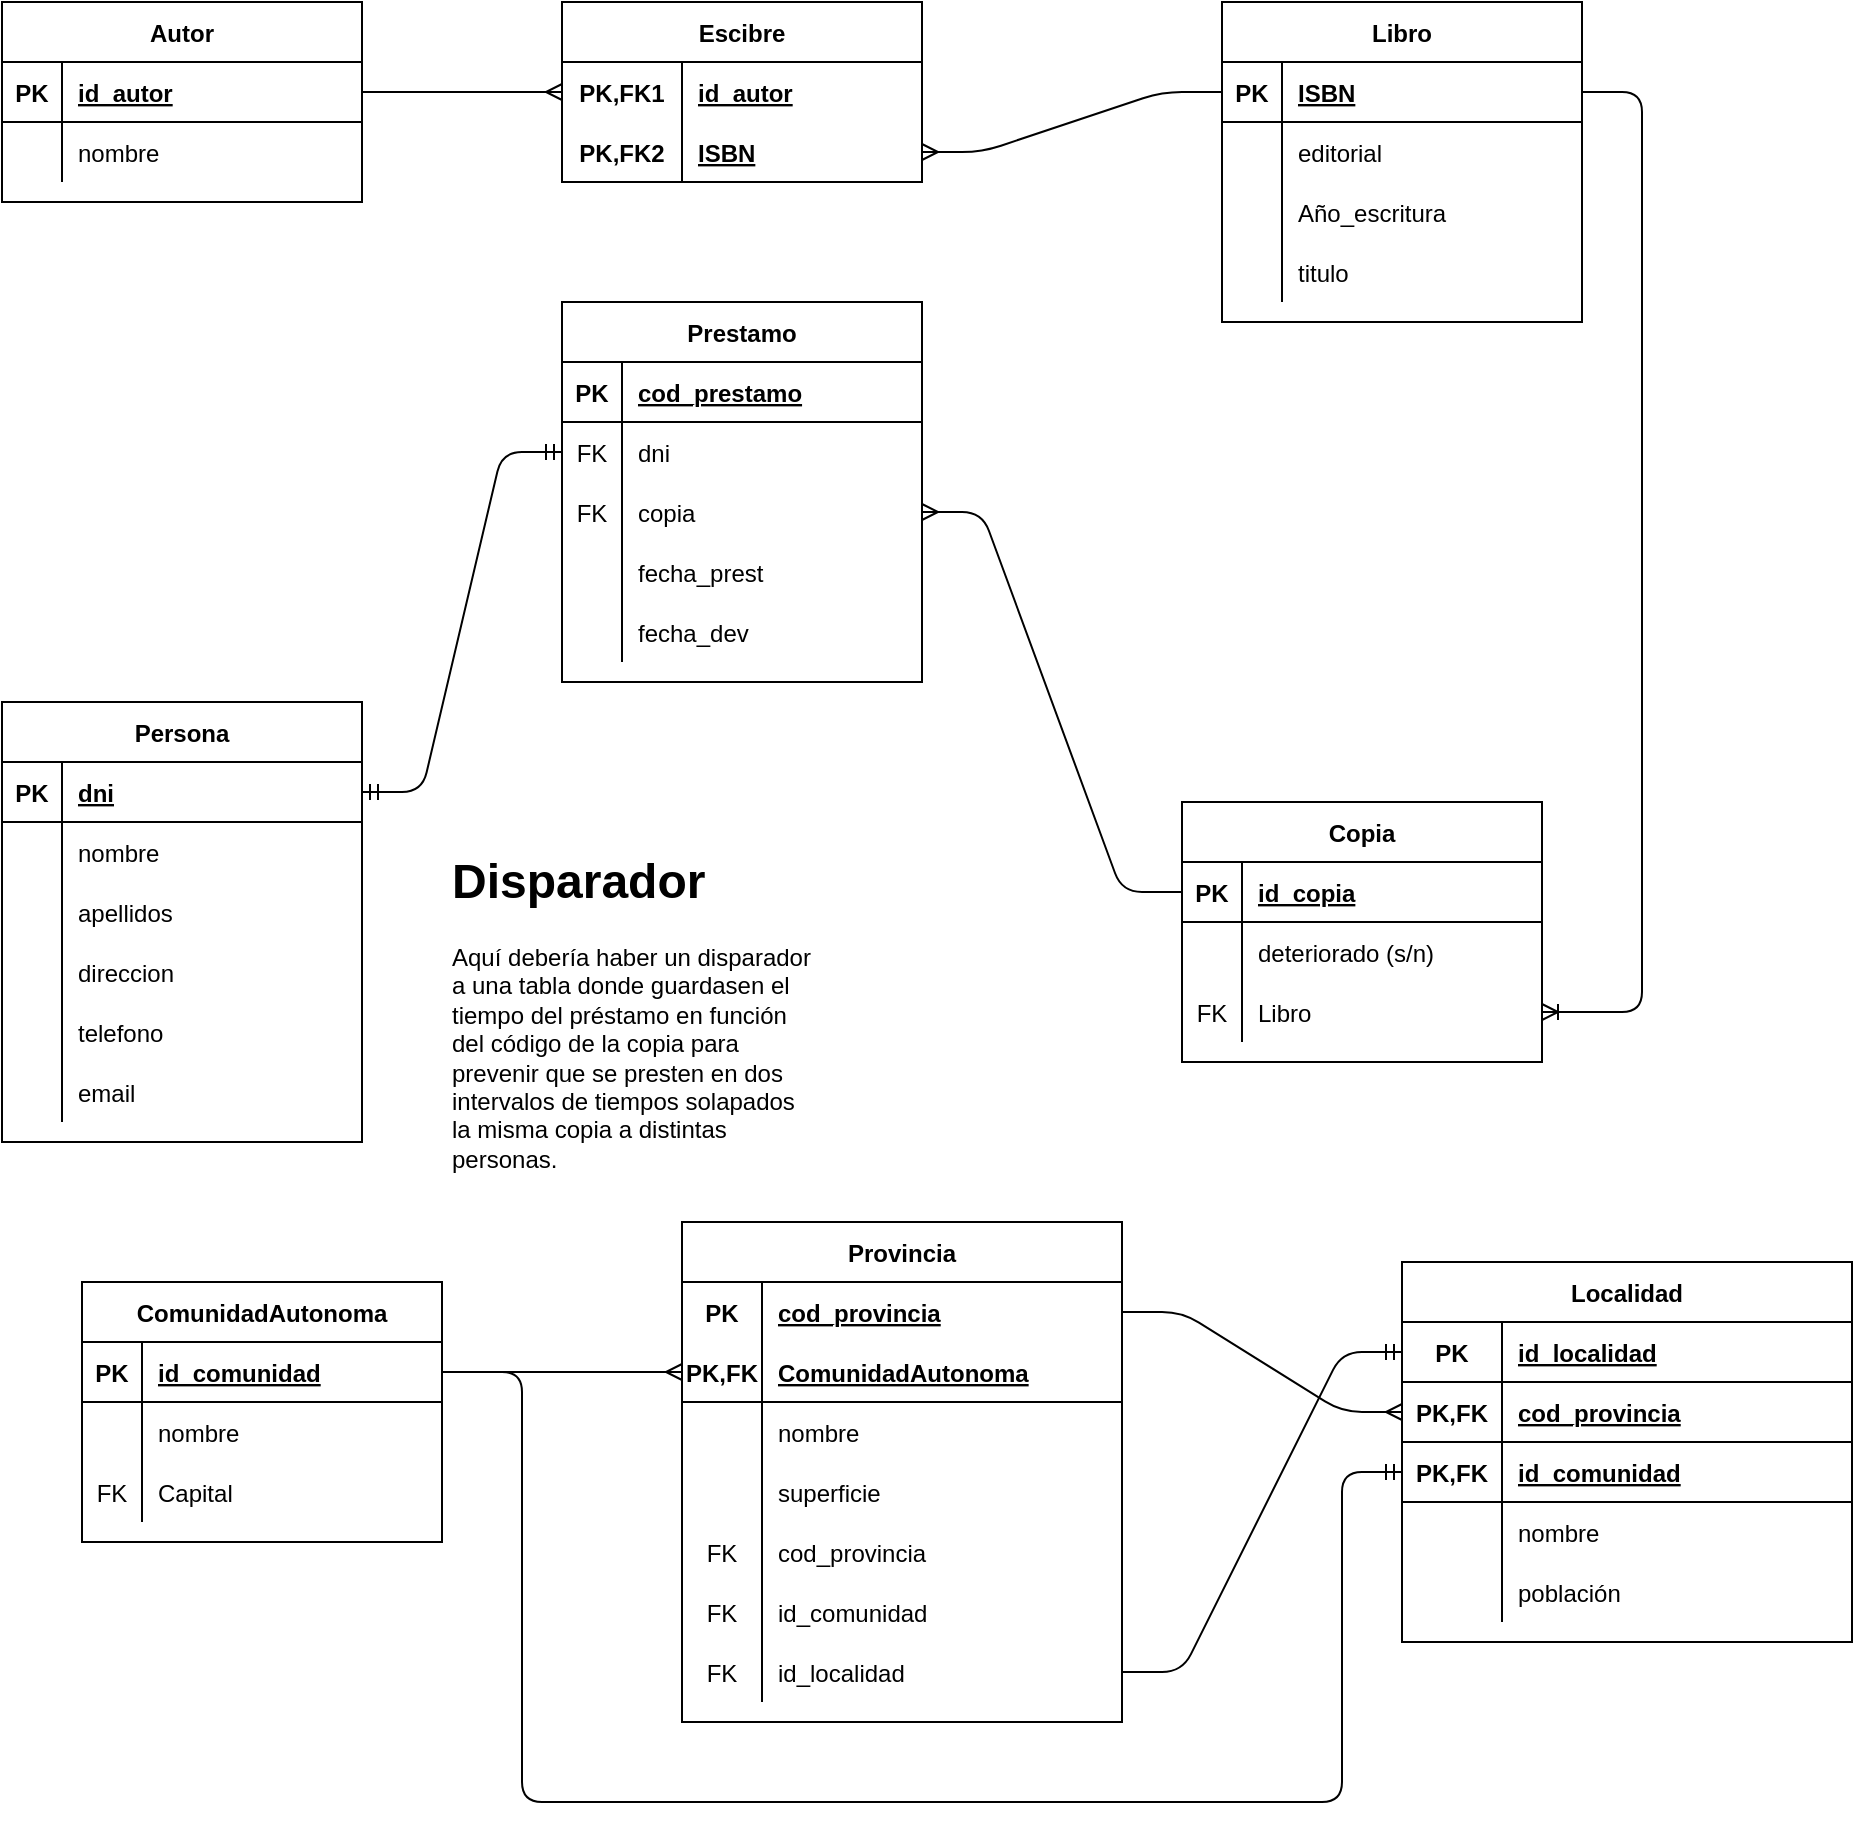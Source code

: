 <mxfile version="13.9.9" type="device"><diagram id="R2lEEEUBdFMjLlhIrx00" name="Page-1"><mxGraphModel dx="852" dy="494" grid="1" gridSize="10" guides="1" tooltips="1" connect="1" arrows="1" fold="1" page="1" pageScale="1" pageWidth="850" pageHeight="1100" math="0" shadow="0" extFonts="Permanent Marker^https://fonts.googleapis.com/css?family=Permanent+Marker"><root><mxCell id="0"/><mxCell id="1" parent="0"/><mxCell id="vWQfd-b1Til09E9sAob6-1" value="Autor" style="shape=table;startSize=30;container=1;collapsible=1;childLayout=tableLayout;fixedRows=1;rowLines=0;fontStyle=1;align=center;resizeLast=1;" parent="1" vertex="1"><mxGeometry x="40" y="50" width="180" height="100" as="geometry"/></mxCell><mxCell id="vWQfd-b1Til09E9sAob6-2" value="" style="shape=partialRectangle;collapsible=0;dropTarget=0;pointerEvents=0;fillColor=none;top=0;left=0;bottom=1;right=0;points=[[0,0.5],[1,0.5]];portConstraint=eastwest;" parent="vWQfd-b1Til09E9sAob6-1" vertex="1"><mxGeometry y="30" width="180" height="30" as="geometry"/></mxCell><mxCell id="vWQfd-b1Til09E9sAob6-3" value="PK" style="shape=partialRectangle;connectable=0;fillColor=none;top=0;left=0;bottom=0;right=0;fontStyle=1;overflow=hidden;" parent="vWQfd-b1Til09E9sAob6-2" vertex="1"><mxGeometry width="30" height="30" as="geometry"/></mxCell><mxCell id="vWQfd-b1Til09E9sAob6-4" value="id_autor" style="shape=partialRectangle;connectable=0;fillColor=none;top=0;left=0;bottom=0;right=0;align=left;spacingLeft=6;fontStyle=5;overflow=hidden;" parent="vWQfd-b1Til09E9sAob6-2" vertex="1"><mxGeometry x="30" width="150" height="30" as="geometry"/></mxCell><mxCell id="vWQfd-b1Til09E9sAob6-5" value="" style="shape=partialRectangle;collapsible=0;dropTarget=0;pointerEvents=0;fillColor=none;top=0;left=0;bottom=0;right=0;points=[[0,0.5],[1,0.5]];portConstraint=eastwest;" parent="vWQfd-b1Til09E9sAob6-1" vertex="1"><mxGeometry y="60" width="180" height="30" as="geometry"/></mxCell><mxCell id="vWQfd-b1Til09E9sAob6-6" value="" style="shape=partialRectangle;connectable=0;fillColor=none;top=0;left=0;bottom=0;right=0;editable=1;overflow=hidden;" parent="vWQfd-b1Til09E9sAob6-5" vertex="1"><mxGeometry width="30" height="30" as="geometry"/></mxCell><mxCell id="vWQfd-b1Til09E9sAob6-7" value="nombre" style="shape=partialRectangle;connectable=0;fillColor=none;top=0;left=0;bottom=0;right=0;align=left;spacingLeft=6;overflow=hidden;" parent="vWQfd-b1Til09E9sAob6-5" vertex="1"><mxGeometry x="30" width="150" height="30" as="geometry"/></mxCell><mxCell id="vWQfd-b1Til09E9sAob6-14" value="Escibre" style="shape=table;startSize=30;container=1;collapsible=1;childLayout=tableLayout;fixedRows=1;rowLines=0;fontStyle=1;align=center;resizeLast=1;" parent="1" vertex="1"><mxGeometry x="320" y="50" width="180" height="90" as="geometry"/></mxCell><mxCell id="vWQfd-b1Til09E9sAob6-15" value="" style="shape=partialRectangle;collapsible=0;dropTarget=0;pointerEvents=0;fillColor=none;top=0;left=0;bottom=0;right=0;points=[[0,0.5],[1,0.5]];portConstraint=eastwest;" parent="vWQfd-b1Til09E9sAob6-14" vertex="1"><mxGeometry y="30" width="180" height="30" as="geometry"/></mxCell><mxCell id="vWQfd-b1Til09E9sAob6-16" value="PK,FK1" style="shape=partialRectangle;connectable=0;fillColor=none;top=0;left=0;bottom=0;right=0;fontStyle=1;overflow=hidden;" parent="vWQfd-b1Til09E9sAob6-15" vertex="1"><mxGeometry width="60" height="30" as="geometry"/></mxCell><mxCell id="vWQfd-b1Til09E9sAob6-17" value="id_autor" style="shape=partialRectangle;connectable=0;fillColor=none;top=0;left=0;bottom=0;right=0;align=left;spacingLeft=6;fontStyle=5;overflow=hidden;" parent="vWQfd-b1Til09E9sAob6-15" vertex="1"><mxGeometry x="60" width="120" height="30" as="geometry"/></mxCell><mxCell id="vWQfd-b1Til09E9sAob6-18" value="" style="shape=partialRectangle;collapsible=0;dropTarget=0;pointerEvents=0;fillColor=none;top=0;left=0;bottom=1;right=0;points=[[0,0.5],[1,0.5]];portConstraint=eastwest;" parent="vWQfd-b1Til09E9sAob6-14" vertex="1"><mxGeometry y="60" width="180" height="30" as="geometry"/></mxCell><mxCell id="vWQfd-b1Til09E9sAob6-19" value="PK,FK2" style="shape=partialRectangle;connectable=0;fillColor=none;top=0;left=0;bottom=0;right=0;fontStyle=1;overflow=hidden;" parent="vWQfd-b1Til09E9sAob6-18" vertex="1"><mxGeometry width="60" height="30" as="geometry"/></mxCell><mxCell id="vWQfd-b1Til09E9sAob6-20" value="ISBN" style="shape=partialRectangle;connectable=0;fillColor=none;top=0;left=0;bottom=0;right=0;align=left;spacingLeft=6;fontStyle=5;overflow=hidden;" parent="vWQfd-b1Til09E9sAob6-18" vertex="1"><mxGeometry x="60" width="120" height="30" as="geometry"/></mxCell><mxCell id="vWQfd-b1Til09E9sAob6-27" value="Libro" style="shape=table;startSize=30;container=1;collapsible=1;childLayout=tableLayout;fixedRows=1;rowLines=0;fontStyle=1;align=center;resizeLast=1;" parent="1" vertex="1"><mxGeometry x="650" y="50" width="180" height="160" as="geometry"/></mxCell><mxCell id="vWQfd-b1Til09E9sAob6-28" value="" style="shape=partialRectangle;collapsible=0;dropTarget=0;pointerEvents=0;fillColor=none;top=0;left=0;bottom=1;right=0;points=[[0,0.5],[1,0.5]];portConstraint=eastwest;" parent="vWQfd-b1Til09E9sAob6-27" vertex="1"><mxGeometry y="30" width="180" height="30" as="geometry"/></mxCell><mxCell id="vWQfd-b1Til09E9sAob6-29" value="PK" style="shape=partialRectangle;connectable=0;fillColor=none;top=0;left=0;bottom=0;right=0;fontStyle=1;overflow=hidden;" parent="vWQfd-b1Til09E9sAob6-28" vertex="1"><mxGeometry width="30" height="30" as="geometry"/></mxCell><mxCell id="vWQfd-b1Til09E9sAob6-30" value="ISBN" style="shape=partialRectangle;connectable=0;fillColor=none;top=0;left=0;bottom=0;right=0;align=left;spacingLeft=6;fontStyle=5;overflow=hidden;" parent="vWQfd-b1Til09E9sAob6-28" vertex="1"><mxGeometry x="30" width="150" height="30" as="geometry"/></mxCell><mxCell id="vWQfd-b1Til09E9sAob6-31" value="" style="shape=partialRectangle;collapsible=0;dropTarget=0;pointerEvents=0;fillColor=none;top=0;left=0;bottom=0;right=0;points=[[0,0.5],[1,0.5]];portConstraint=eastwest;" parent="vWQfd-b1Til09E9sAob6-27" vertex="1"><mxGeometry y="60" width="180" height="30" as="geometry"/></mxCell><mxCell id="vWQfd-b1Til09E9sAob6-32" value="" style="shape=partialRectangle;connectable=0;fillColor=none;top=0;left=0;bottom=0;right=0;editable=1;overflow=hidden;" parent="vWQfd-b1Til09E9sAob6-31" vertex="1"><mxGeometry width="30" height="30" as="geometry"/></mxCell><mxCell id="vWQfd-b1Til09E9sAob6-33" value="editorial" style="shape=partialRectangle;connectable=0;fillColor=none;top=0;left=0;bottom=0;right=0;align=left;spacingLeft=6;overflow=hidden;" parent="vWQfd-b1Til09E9sAob6-31" vertex="1"><mxGeometry x="30" width="150" height="30" as="geometry"/></mxCell><mxCell id="vWQfd-b1Til09E9sAob6-34" value="" style="shape=partialRectangle;collapsible=0;dropTarget=0;pointerEvents=0;fillColor=none;top=0;left=0;bottom=0;right=0;points=[[0,0.5],[1,0.5]];portConstraint=eastwest;" parent="vWQfd-b1Til09E9sAob6-27" vertex="1"><mxGeometry y="90" width="180" height="30" as="geometry"/></mxCell><mxCell id="vWQfd-b1Til09E9sAob6-35" value="" style="shape=partialRectangle;connectable=0;fillColor=none;top=0;left=0;bottom=0;right=0;editable=1;overflow=hidden;" parent="vWQfd-b1Til09E9sAob6-34" vertex="1"><mxGeometry width="30" height="30" as="geometry"/></mxCell><mxCell id="vWQfd-b1Til09E9sAob6-36" value="Año_escritura" style="shape=partialRectangle;connectable=0;fillColor=none;top=0;left=0;bottom=0;right=0;align=left;spacingLeft=6;overflow=hidden;" parent="vWQfd-b1Til09E9sAob6-34" vertex="1"><mxGeometry x="30" width="150" height="30" as="geometry"/></mxCell><mxCell id="vWQfd-b1Til09E9sAob6-37" value="" style="shape=partialRectangle;collapsible=0;dropTarget=0;pointerEvents=0;fillColor=none;top=0;left=0;bottom=0;right=0;points=[[0,0.5],[1,0.5]];portConstraint=eastwest;" parent="vWQfd-b1Til09E9sAob6-27" vertex="1"><mxGeometry y="120" width="180" height="30" as="geometry"/></mxCell><mxCell id="vWQfd-b1Til09E9sAob6-38" value="" style="shape=partialRectangle;connectable=0;fillColor=none;top=0;left=0;bottom=0;right=0;editable=1;overflow=hidden;" parent="vWQfd-b1Til09E9sAob6-37" vertex="1"><mxGeometry width="30" height="30" as="geometry"/></mxCell><mxCell id="vWQfd-b1Til09E9sAob6-39" value="titulo" style="shape=partialRectangle;connectable=0;fillColor=none;top=0;left=0;bottom=0;right=0;align=left;spacingLeft=6;overflow=hidden;" parent="vWQfd-b1Til09E9sAob6-37" vertex="1"><mxGeometry x="30" width="150" height="30" as="geometry"/></mxCell><mxCell id="vWQfd-b1Til09E9sAob6-40" value="Copia" style="shape=table;startSize=30;container=1;collapsible=1;childLayout=tableLayout;fixedRows=1;rowLines=0;fontStyle=1;align=center;resizeLast=1;" parent="1" vertex="1"><mxGeometry x="630" y="450" width="180" height="130" as="geometry"/></mxCell><mxCell id="vWQfd-b1Til09E9sAob6-41" value="" style="shape=partialRectangle;collapsible=0;dropTarget=0;pointerEvents=0;fillColor=none;top=0;left=0;bottom=1;right=0;points=[[0,0.5],[1,0.5]];portConstraint=eastwest;" parent="vWQfd-b1Til09E9sAob6-40" vertex="1"><mxGeometry y="30" width="180" height="30" as="geometry"/></mxCell><mxCell id="vWQfd-b1Til09E9sAob6-42" value="PK" style="shape=partialRectangle;connectable=0;fillColor=none;top=0;left=0;bottom=0;right=0;fontStyle=1;overflow=hidden;" parent="vWQfd-b1Til09E9sAob6-41" vertex="1"><mxGeometry width="30" height="30" as="geometry"/></mxCell><mxCell id="vWQfd-b1Til09E9sAob6-43" value="id_copia" style="shape=partialRectangle;connectable=0;fillColor=none;top=0;left=0;bottom=0;right=0;align=left;spacingLeft=6;fontStyle=5;overflow=hidden;" parent="vWQfd-b1Til09E9sAob6-41" vertex="1"><mxGeometry x="30" width="150" height="30" as="geometry"/></mxCell><mxCell id="vWQfd-b1Til09E9sAob6-44" value="" style="shape=partialRectangle;collapsible=0;dropTarget=0;pointerEvents=0;fillColor=none;top=0;left=0;bottom=0;right=0;points=[[0,0.5],[1,0.5]];portConstraint=eastwest;" parent="vWQfd-b1Til09E9sAob6-40" vertex="1"><mxGeometry y="60" width="180" height="30" as="geometry"/></mxCell><mxCell id="vWQfd-b1Til09E9sAob6-45" value="" style="shape=partialRectangle;connectable=0;fillColor=none;top=0;left=0;bottom=0;right=0;editable=1;overflow=hidden;" parent="vWQfd-b1Til09E9sAob6-44" vertex="1"><mxGeometry width="30" height="30" as="geometry"/></mxCell><mxCell id="vWQfd-b1Til09E9sAob6-46" value="deteriorado (s/n)" style="shape=partialRectangle;connectable=0;fillColor=none;top=0;left=0;bottom=0;right=0;align=left;spacingLeft=6;overflow=hidden;" parent="vWQfd-b1Til09E9sAob6-44" vertex="1"><mxGeometry x="30" width="150" height="30" as="geometry"/></mxCell><mxCell id="vWQfd-b1Til09E9sAob6-47" value="" style="shape=partialRectangle;collapsible=0;dropTarget=0;pointerEvents=0;fillColor=none;top=0;left=0;bottom=0;right=0;points=[[0,0.5],[1,0.5]];portConstraint=eastwest;" parent="vWQfd-b1Til09E9sAob6-40" vertex="1"><mxGeometry y="90" width="180" height="30" as="geometry"/></mxCell><mxCell id="vWQfd-b1Til09E9sAob6-48" value="FK" style="shape=partialRectangle;connectable=0;fillColor=none;top=0;left=0;bottom=0;right=0;editable=1;overflow=hidden;" parent="vWQfd-b1Til09E9sAob6-47" vertex="1"><mxGeometry width="30" height="30" as="geometry"/></mxCell><mxCell id="vWQfd-b1Til09E9sAob6-49" value="Libro" style="shape=partialRectangle;connectable=0;fillColor=none;top=0;left=0;bottom=0;right=0;align=left;spacingLeft=6;overflow=hidden;" parent="vWQfd-b1Til09E9sAob6-47" vertex="1"><mxGeometry x="30" width="150" height="30" as="geometry"/></mxCell><mxCell id="vWQfd-b1Til09E9sAob6-53" value="Persona" style="shape=table;startSize=30;container=1;collapsible=1;childLayout=tableLayout;fixedRows=1;rowLines=0;fontStyle=1;align=center;resizeLast=1;" parent="1" vertex="1"><mxGeometry x="40" y="400" width="180" height="220" as="geometry"/></mxCell><mxCell id="vWQfd-b1Til09E9sAob6-54" value="" style="shape=partialRectangle;collapsible=0;dropTarget=0;pointerEvents=0;fillColor=none;top=0;left=0;bottom=1;right=0;points=[[0,0.5],[1,0.5]];portConstraint=eastwest;" parent="vWQfd-b1Til09E9sAob6-53" vertex="1"><mxGeometry y="30" width="180" height="30" as="geometry"/></mxCell><mxCell id="vWQfd-b1Til09E9sAob6-55" value="PK" style="shape=partialRectangle;connectable=0;fillColor=none;top=0;left=0;bottom=0;right=0;fontStyle=1;overflow=hidden;" parent="vWQfd-b1Til09E9sAob6-54" vertex="1"><mxGeometry width="30" height="30" as="geometry"/></mxCell><mxCell id="vWQfd-b1Til09E9sAob6-56" value="dni" style="shape=partialRectangle;connectable=0;fillColor=none;top=0;left=0;bottom=0;right=0;align=left;spacingLeft=6;fontStyle=5;overflow=hidden;" parent="vWQfd-b1Til09E9sAob6-54" vertex="1"><mxGeometry x="30" width="150" height="30" as="geometry"/></mxCell><mxCell id="vWQfd-b1Til09E9sAob6-57" value="" style="shape=partialRectangle;collapsible=0;dropTarget=0;pointerEvents=0;fillColor=none;top=0;left=0;bottom=0;right=0;points=[[0,0.5],[1,0.5]];portConstraint=eastwest;" parent="vWQfd-b1Til09E9sAob6-53" vertex="1"><mxGeometry y="60" width="180" height="30" as="geometry"/></mxCell><mxCell id="vWQfd-b1Til09E9sAob6-58" value="" style="shape=partialRectangle;connectable=0;fillColor=none;top=0;left=0;bottom=0;right=0;editable=1;overflow=hidden;" parent="vWQfd-b1Til09E9sAob6-57" vertex="1"><mxGeometry width="30" height="30" as="geometry"/></mxCell><mxCell id="vWQfd-b1Til09E9sAob6-59" value="nombre" style="shape=partialRectangle;connectable=0;fillColor=none;top=0;left=0;bottom=0;right=0;align=left;spacingLeft=6;overflow=hidden;" parent="vWQfd-b1Til09E9sAob6-57" vertex="1"><mxGeometry x="30" width="150" height="30" as="geometry"/></mxCell><mxCell id="vWQfd-b1Til09E9sAob6-60" value="" style="shape=partialRectangle;collapsible=0;dropTarget=0;pointerEvents=0;fillColor=none;top=0;left=0;bottom=0;right=0;points=[[0,0.5],[1,0.5]];portConstraint=eastwest;" parent="vWQfd-b1Til09E9sAob6-53" vertex="1"><mxGeometry y="90" width="180" height="30" as="geometry"/></mxCell><mxCell id="vWQfd-b1Til09E9sAob6-61" value="" style="shape=partialRectangle;connectable=0;fillColor=none;top=0;left=0;bottom=0;right=0;editable=1;overflow=hidden;" parent="vWQfd-b1Til09E9sAob6-60" vertex="1"><mxGeometry width="30" height="30" as="geometry"/></mxCell><mxCell id="vWQfd-b1Til09E9sAob6-62" value="apellidos" style="shape=partialRectangle;connectable=0;fillColor=none;top=0;left=0;bottom=0;right=0;align=left;spacingLeft=6;overflow=hidden;" parent="vWQfd-b1Til09E9sAob6-60" vertex="1"><mxGeometry x="30" width="150" height="30" as="geometry"/></mxCell><mxCell id="vWQfd-b1Til09E9sAob6-63" value="" style="shape=partialRectangle;collapsible=0;dropTarget=0;pointerEvents=0;fillColor=none;top=0;left=0;bottom=0;right=0;points=[[0,0.5],[1,0.5]];portConstraint=eastwest;" parent="vWQfd-b1Til09E9sAob6-53" vertex="1"><mxGeometry y="120" width="180" height="30" as="geometry"/></mxCell><mxCell id="vWQfd-b1Til09E9sAob6-64" value="" style="shape=partialRectangle;connectable=0;fillColor=none;top=0;left=0;bottom=0;right=0;editable=1;overflow=hidden;" parent="vWQfd-b1Til09E9sAob6-63" vertex="1"><mxGeometry width="30" height="30" as="geometry"/></mxCell><mxCell id="vWQfd-b1Til09E9sAob6-65" value="direccion" style="shape=partialRectangle;connectable=0;fillColor=none;top=0;left=0;bottom=0;right=0;align=left;spacingLeft=6;overflow=hidden;" parent="vWQfd-b1Til09E9sAob6-63" vertex="1"><mxGeometry x="30" width="150" height="30" as="geometry"/></mxCell><mxCell id="vWQfd-b1Til09E9sAob6-67" value="" style="shape=partialRectangle;collapsible=0;dropTarget=0;pointerEvents=0;fillColor=none;top=0;left=0;bottom=0;right=0;points=[[0,0.5],[1,0.5]];portConstraint=eastwest;" parent="vWQfd-b1Til09E9sAob6-53" vertex="1"><mxGeometry y="150" width="180" height="30" as="geometry"/></mxCell><mxCell id="vWQfd-b1Til09E9sAob6-68" value="" style="shape=partialRectangle;connectable=0;fillColor=none;top=0;left=0;bottom=0;right=0;fontStyle=0;overflow=hidden;" parent="vWQfd-b1Til09E9sAob6-67" vertex="1"><mxGeometry width="30" height="30" as="geometry"/></mxCell><mxCell id="vWQfd-b1Til09E9sAob6-69" value="telefono" style="shape=partialRectangle;connectable=0;fillColor=none;top=0;left=0;bottom=0;right=0;align=left;spacingLeft=6;fontStyle=0;overflow=hidden;" parent="vWQfd-b1Til09E9sAob6-67" vertex="1"><mxGeometry x="30" width="150" height="30" as="geometry"/></mxCell><mxCell id="vWQfd-b1Til09E9sAob6-70" value="" style="shape=partialRectangle;collapsible=0;dropTarget=0;pointerEvents=0;fillColor=none;top=0;left=0;bottom=0;right=0;points=[[0,0.5],[1,0.5]];portConstraint=eastwest;" parent="vWQfd-b1Til09E9sAob6-53" vertex="1"><mxGeometry y="180" width="180" height="30" as="geometry"/></mxCell><mxCell id="vWQfd-b1Til09E9sAob6-71" value="" style="shape=partialRectangle;connectable=0;fillColor=none;top=0;left=0;bottom=0;right=0;editable=1;overflow=hidden;" parent="vWQfd-b1Til09E9sAob6-70" vertex="1"><mxGeometry width="30" height="30" as="geometry"/></mxCell><mxCell id="vWQfd-b1Til09E9sAob6-72" value="email" style="shape=partialRectangle;connectable=0;fillColor=none;top=0;left=0;bottom=0;right=0;align=left;spacingLeft=6;overflow=hidden;" parent="vWQfd-b1Til09E9sAob6-70" vertex="1"><mxGeometry x="30" width="150" height="30" as="geometry"/></mxCell><mxCell id="vWQfd-b1Til09E9sAob6-86" value="Prestamo" style="shape=table;startSize=30;container=1;collapsible=1;childLayout=tableLayout;fixedRows=1;rowLines=0;fontStyle=1;align=center;resizeLast=1;" parent="1" vertex="1"><mxGeometry x="320" y="200" width="180" height="190" as="geometry"/></mxCell><mxCell id="vWQfd-b1Til09E9sAob6-87" value="" style="shape=partialRectangle;collapsible=0;dropTarget=0;pointerEvents=0;fillColor=none;top=0;left=0;bottom=1;right=0;points=[[0,0.5],[1,0.5]];portConstraint=eastwest;" parent="vWQfd-b1Til09E9sAob6-86" vertex="1"><mxGeometry y="30" width="180" height="30" as="geometry"/></mxCell><mxCell id="vWQfd-b1Til09E9sAob6-88" value="PK" style="shape=partialRectangle;connectable=0;fillColor=none;top=0;left=0;bottom=0;right=0;fontStyle=1;overflow=hidden;" parent="vWQfd-b1Til09E9sAob6-87" vertex="1"><mxGeometry width="30" height="30" as="geometry"/></mxCell><mxCell id="vWQfd-b1Til09E9sAob6-89" value="cod_prestamo" style="shape=partialRectangle;connectable=0;fillColor=none;top=0;left=0;bottom=0;right=0;align=left;spacingLeft=6;fontStyle=5;overflow=hidden;" parent="vWQfd-b1Til09E9sAob6-87" vertex="1"><mxGeometry x="30" width="150" height="30" as="geometry"/></mxCell><mxCell id="vWQfd-b1Til09E9sAob6-90" value="" style="shape=partialRectangle;collapsible=0;dropTarget=0;pointerEvents=0;fillColor=none;top=0;left=0;bottom=0;right=0;points=[[0,0.5],[1,0.5]];portConstraint=eastwest;" parent="vWQfd-b1Til09E9sAob6-86" vertex="1"><mxGeometry y="60" width="180" height="30" as="geometry"/></mxCell><mxCell id="vWQfd-b1Til09E9sAob6-91" value="FK" style="shape=partialRectangle;connectable=0;fillColor=none;top=0;left=0;bottom=0;right=0;editable=1;overflow=hidden;" parent="vWQfd-b1Til09E9sAob6-90" vertex="1"><mxGeometry width="30" height="30" as="geometry"/></mxCell><mxCell id="vWQfd-b1Til09E9sAob6-92" value="dni" style="shape=partialRectangle;connectable=0;fillColor=none;top=0;left=0;bottom=0;right=0;align=left;spacingLeft=6;overflow=hidden;" parent="vWQfd-b1Til09E9sAob6-90" vertex="1"><mxGeometry x="30" width="150" height="30" as="geometry"/></mxCell><mxCell id="vWQfd-b1Til09E9sAob6-93" value="" style="shape=partialRectangle;collapsible=0;dropTarget=0;pointerEvents=0;fillColor=none;top=0;left=0;bottom=0;right=0;points=[[0,0.5],[1,0.5]];portConstraint=eastwest;" parent="vWQfd-b1Til09E9sAob6-86" vertex="1"><mxGeometry y="90" width="180" height="30" as="geometry"/></mxCell><mxCell id="vWQfd-b1Til09E9sAob6-94" value="FK" style="shape=partialRectangle;connectable=0;fillColor=none;top=0;left=0;bottom=0;right=0;editable=1;overflow=hidden;" parent="vWQfd-b1Til09E9sAob6-93" vertex="1"><mxGeometry width="30" height="30" as="geometry"/></mxCell><mxCell id="vWQfd-b1Til09E9sAob6-95" value="copia" style="shape=partialRectangle;connectable=0;fillColor=none;top=0;left=0;bottom=0;right=0;align=left;spacingLeft=6;overflow=hidden;" parent="vWQfd-b1Til09E9sAob6-93" vertex="1"><mxGeometry x="30" width="150" height="30" as="geometry"/></mxCell><mxCell id="vWQfd-b1Til09E9sAob6-96" value="" style="shape=partialRectangle;collapsible=0;dropTarget=0;pointerEvents=0;fillColor=none;top=0;left=0;bottom=0;right=0;points=[[0,0.5],[1,0.5]];portConstraint=eastwest;" parent="vWQfd-b1Til09E9sAob6-86" vertex="1"><mxGeometry y="120" width="180" height="30" as="geometry"/></mxCell><mxCell id="vWQfd-b1Til09E9sAob6-97" value="" style="shape=partialRectangle;connectable=0;fillColor=none;top=0;left=0;bottom=0;right=0;editable=1;overflow=hidden;" parent="vWQfd-b1Til09E9sAob6-96" vertex="1"><mxGeometry width="30" height="30" as="geometry"/></mxCell><mxCell id="vWQfd-b1Til09E9sAob6-98" value="fecha_prest" style="shape=partialRectangle;connectable=0;fillColor=none;top=0;left=0;bottom=0;right=0;align=left;spacingLeft=6;overflow=hidden;" parent="vWQfd-b1Til09E9sAob6-96" vertex="1"><mxGeometry x="30" width="150" height="30" as="geometry"/></mxCell><mxCell id="vWQfd-b1Til09E9sAob6-99" value="" style="shape=partialRectangle;collapsible=0;dropTarget=0;pointerEvents=0;fillColor=none;top=0;left=0;bottom=0;right=0;points=[[0,0.5],[1,0.5]];portConstraint=eastwest;" parent="vWQfd-b1Til09E9sAob6-86" vertex="1"><mxGeometry y="150" width="180" height="30" as="geometry"/></mxCell><mxCell id="vWQfd-b1Til09E9sAob6-100" value="" style="shape=partialRectangle;connectable=0;fillColor=none;top=0;left=0;bottom=0;right=0;editable=1;overflow=hidden;" parent="vWQfd-b1Til09E9sAob6-99" vertex="1"><mxGeometry width="30" height="30" as="geometry"/></mxCell><mxCell id="vWQfd-b1Til09E9sAob6-101" value="fecha_dev" style="shape=partialRectangle;connectable=0;fillColor=none;top=0;left=0;bottom=0;right=0;align=left;spacingLeft=6;overflow=hidden;" parent="vWQfd-b1Til09E9sAob6-99" vertex="1"><mxGeometry x="30" width="150" height="30" as="geometry"/></mxCell><mxCell id="vWQfd-b1Til09E9sAob6-102" value="" style="edgeStyle=entityRelationEdgeStyle;fontSize=12;html=1;endArrow=ERmany;" parent="1" source="vWQfd-b1Til09E9sAob6-2" target="vWQfd-b1Til09E9sAob6-15" edge="1"><mxGeometry width="100" height="100" relative="1" as="geometry"><mxPoint x="220" y="260" as="sourcePoint"/><mxPoint x="320" y="160" as="targetPoint"/></mxGeometry></mxCell><mxCell id="vWQfd-b1Til09E9sAob6-103" value="" style="edgeStyle=entityRelationEdgeStyle;fontSize=12;html=1;endArrow=ERmany;exitX=0;exitY=0.5;exitDx=0;exitDy=0;" parent="1" source="vWQfd-b1Til09E9sAob6-28" target="vWQfd-b1Til09E9sAob6-18" edge="1"><mxGeometry width="100" height="100" relative="1" as="geometry"><mxPoint x="380" y="310" as="sourcePoint"/><mxPoint x="480" y="210" as="targetPoint"/></mxGeometry></mxCell><mxCell id="vWQfd-b1Til09E9sAob6-104" value="" style="edgeStyle=entityRelationEdgeStyle;fontSize=12;html=1;endArrow=ERoneToMany;" parent="1" source="vWQfd-b1Til09E9sAob6-28" target="vWQfd-b1Til09E9sAob6-47" edge="1"><mxGeometry width="100" height="100" relative="1" as="geometry"><mxPoint x="540" y="310" as="sourcePoint"/><mxPoint x="640" y="210" as="targetPoint"/></mxGeometry></mxCell><mxCell id="vWQfd-b1Til09E9sAob6-105" value="" style="edgeStyle=entityRelationEdgeStyle;fontSize=12;html=1;endArrow=ERmany;exitX=0;exitY=0.5;exitDx=0;exitDy=0;" parent="1" source="vWQfd-b1Til09E9sAob6-41" target="vWQfd-b1Til09E9sAob6-93" edge="1"><mxGeometry width="100" height="100" relative="1" as="geometry"><mxPoint x="380" y="310" as="sourcePoint"/><mxPoint x="580" y="240" as="targetPoint"/></mxGeometry></mxCell><mxCell id="vWQfd-b1Til09E9sAob6-106" value="" style="edgeStyle=entityRelationEdgeStyle;fontSize=12;html=1;endArrow=ERmandOne;startArrow=ERmandOne;" parent="1" source="vWQfd-b1Til09E9sAob6-54" target="vWQfd-b1Til09E9sAob6-90" edge="1"><mxGeometry width="100" height="100" relative="1" as="geometry"><mxPoint x="380" y="310" as="sourcePoint"/><mxPoint x="480" y="210" as="targetPoint"/></mxGeometry></mxCell><mxCell id="vWQfd-b1Til09E9sAob6-107" value="ComunidadAutonoma" style="shape=table;startSize=30;container=1;collapsible=1;childLayout=tableLayout;fixedRows=1;rowLines=0;fontStyle=1;align=center;resizeLast=1;" parent="1" vertex="1"><mxGeometry x="80" y="690" width="180" height="130" as="geometry"/></mxCell><mxCell id="vWQfd-b1Til09E9sAob6-108" value="" style="shape=partialRectangle;collapsible=0;dropTarget=0;pointerEvents=0;fillColor=none;top=0;left=0;bottom=1;right=0;points=[[0,0.5],[1,0.5]];portConstraint=eastwest;" parent="vWQfd-b1Til09E9sAob6-107" vertex="1"><mxGeometry y="30" width="180" height="30" as="geometry"/></mxCell><mxCell id="vWQfd-b1Til09E9sAob6-109" value="PK" style="shape=partialRectangle;connectable=0;fillColor=none;top=0;left=0;bottom=0;right=0;fontStyle=1;overflow=hidden;" parent="vWQfd-b1Til09E9sAob6-108" vertex="1"><mxGeometry width="30" height="30" as="geometry"/></mxCell><mxCell id="vWQfd-b1Til09E9sAob6-110" value="id_comunidad" style="shape=partialRectangle;connectable=0;fillColor=none;top=0;left=0;bottom=0;right=0;align=left;spacingLeft=6;fontStyle=5;overflow=hidden;" parent="vWQfd-b1Til09E9sAob6-108" vertex="1"><mxGeometry x="30" width="150" height="30" as="geometry"/></mxCell><mxCell id="vWQfd-b1Til09E9sAob6-111" value="" style="shape=partialRectangle;collapsible=0;dropTarget=0;pointerEvents=0;fillColor=none;top=0;left=0;bottom=0;right=0;points=[[0,0.5],[1,0.5]];portConstraint=eastwest;" parent="vWQfd-b1Til09E9sAob6-107" vertex="1"><mxGeometry y="60" width="180" height="30" as="geometry"/></mxCell><mxCell id="vWQfd-b1Til09E9sAob6-112" value="" style="shape=partialRectangle;connectable=0;fillColor=none;top=0;left=0;bottom=0;right=0;editable=1;overflow=hidden;" parent="vWQfd-b1Til09E9sAob6-111" vertex="1"><mxGeometry width="30" height="30" as="geometry"/></mxCell><mxCell id="vWQfd-b1Til09E9sAob6-113" value="nombre" style="shape=partialRectangle;connectable=0;fillColor=none;top=0;left=0;bottom=0;right=0;align=left;spacingLeft=6;overflow=hidden;" parent="vWQfd-b1Til09E9sAob6-111" vertex="1"><mxGeometry x="30" width="150" height="30" as="geometry"/></mxCell><mxCell id="vWQfd-b1Til09E9sAob6-169" value="" style="shape=partialRectangle;collapsible=0;dropTarget=0;pointerEvents=0;fillColor=none;top=0;left=0;bottom=0;right=0;points=[[0,0.5],[1,0.5]];portConstraint=eastwest;" parent="vWQfd-b1Til09E9sAob6-107" vertex="1"><mxGeometry y="90" width="180" height="30" as="geometry"/></mxCell><mxCell id="vWQfd-b1Til09E9sAob6-170" value="FK" style="shape=partialRectangle;connectable=0;fillColor=none;top=0;left=0;bottom=0;right=0;fontStyle=0;overflow=hidden;" parent="vWQfd-b1Til09E9sAob6-169" vertex="1"><mxGeometry width="30" height="30" as="geometry"/></mxCell><mxCell id="vWQfd-b1Til09E9sAob6-171" value="Capital" style="shape=partialRectangle;connectable=0;fillColor=none;top=0;left=0;bottom=0;right=0;align=left;spacingLeft=6;fontStyle=0;overflow=hidden;" parent="vWQfd-b1Til09E9sAob6-169" vertex="1"><mxGeometry x="30" width="150" height="30" as="geometry"/></mxCell><mxCell id="vWQfd-b1Til09E9sAob6-120" value="Provincia" style="shape=table;startSize=30;container=1;collapsible=1;childLayout=tableLayout;fixedRows=1;rowLines=0;fontStyle=1;align=center;resizeLast=1;" parent="1" vertex="1"><mxGeometry x="380" y="660" width="220" height="250" as="geometry"/></mxCell><mxCell id="vWQfd-b1Til09E9sAob6-121" value="" style="shape=partialRectangle;collapsible=0;dropTarget=0;pointerEvents=0;fillColor=none;top=0;left=0;bottom=1;right=0;points=[[0,0.5],[1,0.5]];portConstraint=eastwest;strokeColor=none;" parent="vWQfd-b1Til09E9sAob6-120" vertex="1"><mxGeometry y="30" width="220" height="30" as="geometry"/></mxCell><mxCell id="vWQfd-b1Til09E9sAob6-122" value="PK" style="shape=partialRectangle;connectable=0;fillColor=none;top=0;left=0;bottom=0;right=0;fontStyle=1;overflow=hidden;" parent="vWQfd-b1Til09E9sAob6-121" vertex="1"><mxGeometry width="40" height="30" as="geometry"/></mxCell><mxCell id="vWQfd-b1Til09E9sAob6-123" value="cod_provincia" style="shape=partialRectangle;connectable=0;fillColor=none;top=0;left=0;bottom=0;right=0;align=left;spacingLeft=6;fontStyle=5;overflow=hidden;" parent="vWQfd-b1Til09E9sAob6-121" vertex="1"><mxGeometry x="40" width="180" height="30" as="geometry"/></mxCell><mxCell id="vWQfd-b1Til09E9sAob6-179" value="" style="shape=partialRectangle;collapsible=0;dropTarget=0;pointerEvents=0;fillColor=none;top=0;left=0;bottom=1;right=0;points=[[0,0.5],[1,0.5]];portConstraint=eastwest;" parent="vWQfd-b1Til09E9sAob6-120" vertex="1"><mxGeometry y="60" width="220" height="30" as="geometry"/></mxCell><mxCell id="vWQfd-b1Til09E9sAob6-180" value="PK,FK" style="shape=partialRectangle;connectable=0;fillColor=none;top=0;left=0;bottom=0;right=0;fontStyle=1;overflow=hidden;" parent="vWQfd-b1Til09E9sAob6-179" vertex="1"><mxGeometry width="40" height="30" as="geometry"/></mxCell><mxCell id="vWQfd-b1Til09E9sAob6-181" value="ComunidadAutonoma" style="shape=partialRectangle;connectable=0;fillColor=none;top=0;left=0;bottom=0;right=0;align=left;spacingLeft=6;fontStyle=5;overflow=hidden;" parent="vWQfd-b1Til09E9sAob6-179" vertex="1"><mxGeometry x="40" width="180" height="30" as="geometry"/></mxCell><mxCell id="vWQfd-b1Til09E9sAob6-124" value="" style="shape=partialRectangle;collapsible=0;dropTarget=0;pointerEvents=0;fillColor=none;top=0;left=0;bottom=0;right=0;points=[[0,0.5],[1,0.5]];portConstraint=eastwest;" parent="vWQfd-b1Til09E9sAob6-120" vertex="1"><mxGeometry y="90" width="220" height="30" as="geometry"/></mxCell><mxCell id="vWQfd-b1Til09E9sAob6-125" value="" style="shape=partialRectangle;connectable=0;fillColor=none;top=0;left=0;bottom=0;right=0;editable=1;overflow=hidden;" parent="vWQfd-b1Til09E9sAob6-124" vertex="1"><mxGeometry width="40" height="30" as="geometry"/></mxCell><mxCell id="vWQfd-b1Til09E9sAob6-126" value="nombre" style="shape=partialRectangle;connectable=0;fillColor=none;top=0;left=0;bottom=0;right=0;align=left;spacingLeft=6;overflow=hidden;" parent="vWQfd-b1Til09E9sAob6-124" vertex="1"><mxGeometry x="40" width="180" height="30" as="geometry"/></mxCell><mxCell id="vWQfd-b1Til09E9sAob6-127" value="" style="shape=partialRectangle;collapsible=0;dropTarget=0;pointerEvents=0;fillColor=none;top=0;left=0;bottom=0;right=0;points=[[0,0.5],[1,0.5]];portConstraint=eastwest;" parent="vWQfd-b1Til09E9sAob6-120" vertex="1"><mxGeometry y="120" width="220" height="30" as="geometry"/></mxCell><mxCell id="vWQfd-b1Til09E9sAob6-128" value="" style="shape=partialRectangle;connectable=0;fillColor=none;top=0;left=0;bottom=0;right=0;editable=1;overflow=hidden;" parent="vWQfd-b1Til09E9sAob6-127" vertex="1"><mxGeometry width="40" height="30" as="geometry"/></mxCell><mxCell id="vWQfd-b1Til09E9sAob6-129" value="superficie" style="shape=partialRectangle;connectable=0;fillColor=none;top=0;left=0;bottom=0;right=0;align=left;spacingLeft=6;overflow=hidden;" parent="vWQfd-b1Til09E9sAob6-127" vertex="1"><mxGeometry x="40" width="180" height="30" as="geometry"/></mxCell><mxCell id="vWQfd-b1Til09E9sAob6-193" value="" style="shape=partialRectangle;collapsible=0;dropTarget=0;pointerEvents=0;fillColor=none;top=0;left=0;bottom=0;right=0;points=[[0,0.5],[1,0.5]];portConstraint=eastwest;strokeColor=#000000;strokeWidth=1;" parent="vWQfd-b1Til09E9sAob6-120" vertex="1"><mxGeometry y="150" width="220" height="30" as="geometry"/></mxCell><mxCell id="vWQfd-b1Til09E9sAob6-194" value="FK" style="shape=partialRectangle;connectable=0;fillColor=none;top=0;left=0;bottom=0;right=0;fontStyle=0;overflow=hidden;" parent="vWQfd-b1Til09E9sAob6-193" vertex="1"><mxGeometry width="40" height="30" as="geometry"/></mxCell><mxCell id="vWQfd-b1Til09E9sAob6-195" value="cod_provincia" style="shape=partialRectangle;connectable=0;fillColor=none;top=0;left=0;bottom=0;right=0;align=left;spacingLeft=6;fontStyle=0;overflow=hidden;" parent="vWQfd-b1Til09E9sAob6-193" vertex="1"><mxGeometry x="40" width="180" height="30" as="geometry"/></mxCell><mxCell id="vWQfd-b1Til09E9sAob6-196" value="" style="shape=partialRectangle;collapsible=0;dropTarget=0;pointerEvents=0;fillColor=none;top=0;left=0;bottom=0;right=0;points=[[0,0.5],[1,0.5]];portConstraint=eastwest;strokeColor=#000000;strokeWidth=1;" parent="vWQfd-b1Til09E9sAob6-120" vertex="1"><mxGeometry y="180" width="220" height="30" as="geometry"/></mxCell><mxCell id="vWQfd-b1Til09E9sAob6-197" value="FK" style="shape=partialRectangle;connectable=0;fillColor=none;top=0;left=0;bottom=0;right=0;fontStyle=0;overflow=hidden;" parent="vWQfd-b1Til09E9sAob6-196" vertex="1"><mxGeometry width="40" height="30" as="geometry"/></mxCell><mxCell id="vWQfd-b1Til09E9sAob6-198" value="id_comunidad" style="shape=partialRectangle;connectable=0;fillColor=none;top=0;left=0;bottom=0;right=0;align=left;spacingLeft=6;fontStyle=0;overflow=hidden;" parent="vWQfd-b1Til09E9sAob6-196" vertex="1"><mxGeometry x="40" width="180" height="30" as="geometry"/></mxCell><mxCell id="vWQfd-b1Til09E9sAob6-190" value="" style="shape=partialRectangle;collapsible=0;dropTarget=0;pointerEvents=0;fillColor=none;top=0;left=0;bottom=0;right=0;points=[[0,0.5],[1,0.5]];portConstraint=eastwest;strokeColor=#000000;strokeWidth=1;" parent="vWQfd-b1Til09E9sAob6-120" vertex="1"><mxGeometry y="210" width="220" height="30" as="geometry"/></mxCell><mxCell id="vWQfd-b1Til09E9sAob6-191" value="FK" style="shape=partialRectangle;connectable=0;fillColor=none;top=0;left=0;bottom=0;right=0;fontStyle=0;overflow=hidden;" parent="vWQfd-b1Til09E9sAob6-190" vertex="1"><mxGeometry width="40" height="30" as="geometry"/></mxCell><mxCell id="vWQfd-b1Til09E9sAob6-192" value="id_localidad" style="shape=partialRectangle;connectable=0;fillColor=none;top=0;left=0;bottom=0;right=0;align=left;spacingLeft=6;fontStyle=0;overflow=hidden;" parent="vWQfd-b1Til09E9sAob6-190" vertex="1"><mxGeometry x="40" width="180" height="30" as="geometry"/></mxCell><mxCell id="vWQfd-b1Til09E9sAob6-133" value="Localidad" style="shape=table;startSize=30;container=1;collapsible=1;childLayout=tableLayout;fixedRows=1;rowLines=0;fontStyle=1;align=center;resizeLast=1;" parent="1" vertex="1"><mxGeometry x="740" y="680" width="225" height="190" as="geometry"/></mxCell><mxCell id="vWQfd-b1Til09E9sAob6-134" value="" style="shape=partialRectangle;collapsible=0;dropTarget=0;pointerEvents=0;fillColor=none;top=0;left=0;bottom=1;right=0;points=[[0,0.5],[1,0.5]];portConstraint=eastwest;" parent="vWQfd-b1Til09E9sAob6-133" vertex="1"><mxGeometry y="30" width="225" height="30" as="geometry"/></mxCell><mxCell id="vWQfd-b1Til09E9sAob6-135" value="PK" style="shape=partialRectangle;connectable=0;fillColor=none;top=0;left=0;bottom=0;right=0;fontStyle=1;overflow=hidden;" parent="vWQfd-b1Til09E9sAob6-134" vertex="1"><mxGeometry width="50" height="30" as="geometry"/></mxCell><mxCell id="vWQfd-b1Til09E9sAob6-136" value="id_localidad" style="shape=partialRectangle;connectable=0;fillColor=none;top=0;left=0;bottom=0;right=0;align=left;spacingLeft=6;fontStyle=5;overflow=hidden;" parent="vWQfd-b1Til09E9sAob6-134" vertex="1"><mxGeometry x="50" width="175" height="30" as="geometry"/></mxCell><mxCell id="vWQfd-b1Til09E9sAob6-182" value="" style="shape=partialRectangle;collapsible=0;dropTarget=0;pointerEvents=0;fillColor=none;top=0;left=0;bottom=1;right=0;points=[[0,0.5],[1,0.5]];portConstraint=eastwest;" parent="vWQfd-b1Til09E9sAob6-133" vertex="1"><mxGeometry y="60" width="225" height="30" as="geometry"/></mxCell><mxCell id="vWQfd-b1Til09E9sAob6-183" value="PK,FK" style="shape=partialRectangle;connectable=0;fillColor=none;top=0;left=0;bottom=0;right=0;fontStyle=1;overflow=hidden;" parent="vWQfd-b1Til09E9sAob6-182" vertex="1"><mxGeometry width="50" height="30" as="geometry"/></mxCell><mxCell id="vWQfd-b1Til09E9sAob6-184" value="cod_provincia" style="shape=partialRectangle;connectable=0;fillColor=none;top=0;left=0;bottom=0;right=0;align=left;spacingLeft=6;fontStyle=5;overflow=hidden;" parent="vWQfd-b1Til09E9sAob6-182" vertex="1"><mxGeometry x="50" width="175" height="30" as="geometry"/></mxCell><mxCell id="vWQfd-b1Til09E9sAob6-185" value="" style="shape=partialRectangle;collapsible=0;dropTarget=0;pointerEvents=0;fillColor=none;top=0;left=0;bottom=1;right=0;points=[[0,0.5],[1,0.5]];portConstraint=eastwest;" parent="vWQfd-b1Til09E9sAob6-133" vertex="1"><mxGeometry y="90" width="225" height="30" as="geometry"/></mxCell><mxCell id="vWQfd-b1Til09E9sAob6-186" value="PK,FK" style="shape=partialRectangle;connectable=0;fillColor=none;top=0;left=0;bottom=0;right=0;fontStyle=1;overflow=hidden;" parent="vWQfd-b1Til09E9sAob6-185" vertex="1"><mxGeometry width="50" height="30" as="geometry"/></mxCell><mxCell id="vWQfd-b1Til09E9sAob6-187" value="id_comunidad" style="shape=partialRectangle;connectable=0;fillColor=none;top=0;left=0;bottom=0;right=0;align=left;spacingLeft=6;fontStyle=5;overflow=hidden;" parent="vWQfd-b1Til09E9sAob6-185" vertex="1"><mxGeometry x="50" width="175" height="30" as="geometry"/></mxCell><mxCell id="vWQfd-b1Til09E9sAob6-137" value="" style="shape=partialRectangle;collapsible=0;dropTarget=0;pointerEvents=0;fillColor=none;top=0;left=0;bottom=0;right=0;points=[[0,0.5],[1,0.5]];portConstraint=eastwest;" parent="vWQfd-b1Til09E9sAob6-133" vertex="1"><mxGeometry y="120" width="225" height="30" as="geometry"/></mxCell><mxCell id="vWQfd-b1Til09E9sAob6-138" value="" style="shape=partialRectangle;connectable=0;fillColor=none;top=0;left=0;bottom=0;right=0;editable=1;overflow=hidden;" parent="vWQfd-b1Til09E9sAob6-137" vertex="1"><mxGeometry width="50" height="30" as="geometry"/></mxCell><mxCell id="vWQfd-b1Til09E9sAob6-139" value="nombre" style="shape=partialRectangle;connectable=0;fillColor=none;top=0;left=0;bottom=0;right=0;align=left;spacingLeft=6;overflow=hidden;" parent="vWQfd-b1Til09E9sAob6-137" vertex="1"><mxGeometry x="50" width="175" height="30" as="geometry"/></mxCell><mxCell id="vWQfd-b1Til09E9sAob6-140" value="" style="shape=partialRectangle;collapsible=0;dropTarget=0;pointerEvents=0;fillColor=none;top=0;left=0;bottom=0;right=0;points=[[0,0.5],[1,0.5]];portConstraint=eastwest;" parent="vWQfd-b1Til09E9sAob6-133" vertex="1"><mxGeometry y="150" width="225" height="30" as="geometry"/></mxCell><mxCell id="vWQfd-b1Til09E9sAob6-141" value="" style="shape=partialRectangle;connectable=0;fillColor=none;top=0;left=0;bottom=0;right=0;editable=1;overflow=hidden;" parent="vWQfd-b1Til09E9sAob6-140" vertex="1"><mxGeometry width="50" height="30" as="geometry"/></mxCell><mxCell id="vWQfd-b1Til09E9sAob6-142" value="población" style="shape=partialRectangle;connectable=0;fillColor=none;top=0;left=0;bottom=0;right=0;align=left;spacingLeft=6;overflow=hidden;" parent="vWQfd-b1Til09E9sAob6-140" vertex="1"><mxGeometry x="50" width="175" height="30" as="geometry"/></mxCell><mxCell id="vWQfd-b1Til09E9sAob6-165" value="" style="edgeStyle=entityRelationEdgeStyle;fontSize=12;html=1;endArrow=ERmany;" parent="1" source="vWQfd-b1Til09E9sAob6-108" target="vWQfd-b1Til09E9sAob6-179" edge="1"><mxGeometry width="100" height="100" relative="1" as="geometry"><mxPoint x="380" y="910" as="sourcePoint"/><mxPoint x="420" y="795" as="targetPoint"/></mxGeometry></mxCell><mxCell id="vWQfd-b1Til09E9sAob6-199" value="" style="edgeStyle=entityRelationEdgeStyle;fontSize=12;html=1;endArrow=ERmany;entryX=0;entryY=0.5;entryDx=0;entryDy=0;" parent="1" source="vWQfd-b1Til09E9sAob6-121" target="vWQfd-b1Til09E9sAob6-182" edge="1"><mxGeometry width="100" height="100" relative="1" as="geometry"><mxPoint x="640" y="910" as="sourcePoint"/><mxPoint x="740" y="810" as="targetPoint"/></mxGeometry></mxCell><mxCell id="vWQfd-b1Til09E9sAob6-200" value="" style="edgeStyle=entityRelationEdgeStyle;fontSize=12;html=1;endArrow=ERmandOne;" parent="1" source="vWQfd-b1Til09E9sAob6-190" target="vWQfd-b1Til09E9sAob6-134" edge="1"><mxGeometry width="100" height="100" relative="1" as="geometry"><mxPoint x="480" y="810" as="sourcePoint"/><mxPoint x="580" y="710" as="targetPoint"/></mxGeometry></mxCell><mxCell id="vWQfd-b1Til09E9sAob6-201" value="" style="edgeStyle=orthogonalEdgeStyle;fontSize=12;html=1;endArrow=ERmandOne;exitX=1;exitY=0.5;exitDx=0;exitDy=0;" parent="1" source="vWQfd-b1Til09E9sAob6-108" target="vWQfd-b1Til09E9sAob6-185" edge="1"><mxGeometry width="100" height="100" relative="1" as="geometry"><mxPoint x="480" y="910" as="sourcePoint"/><mxPoint x="580" y="810" as="targetPoint"/><Array as="points"><mxPoint x="300" y="735"/><mxPoint x="300" y="950"/><mxPoint x="710" y="950"/><mxPoint x="710" y="785"/></Array></mxGeometry></mxCell><mxCell id="a2CwM7MaLzqVvJfXo-J5-1" value="&lt;h1&gt;Disparador&lt;/h1&gt;&lt;p&gt;Aquí debería haber un disparador a una tabla donde guardasen el tiempo del préstamo en función del código de la copia para prevenir que se presten en dos intervalos de tiempos solapados la misma copia a distintas personas.&lt;/p&gt;" style="text;html=1;strokeColor=none;fillColor=none;spacing=5;spacingTop=-20;whiteSpace=wrap;overflow=hidden;rounded=0;" vertex="1" parent="1"><mxGeometry x="260" y="470" width="190" height="170" as="geometry"/></mxCell></root></mxGraphModel></diagram></mxfile>